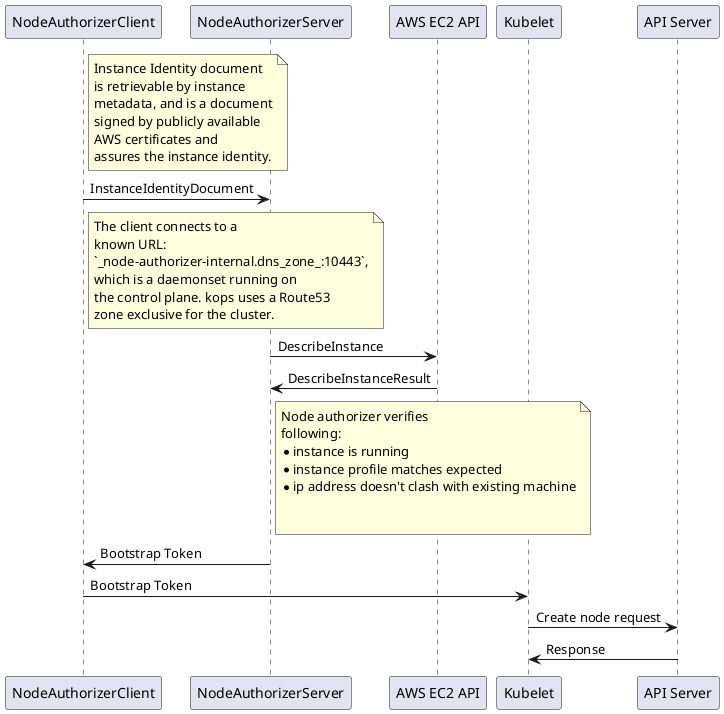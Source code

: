 @startuml kops-bootstrap
note right of "NodeAuthorizerClient"
Instance Identity document
is retrievable by instance
metadata, and is a document
signed by publicly available
AWS certificates and
assures the instance identity.
endnote
NodeAuthorizerClient -> "NodeAuthorizerServer": InstanceIdentityDocument
note right of NodeAuthorizerClient
The client connects to a
known URL:
`_node-authorizer-internal.dns_zone_:10443`,
which is a daemonset running on
the control plane. kops uses a Route53
zone exclusive for the cluster.
end note
"NodeAuthorizerServer" -> "AWS EC2 API": DescribeInstance
"AWS EC2 API" -> "NodeAuthorizerServer": DescribeInstanceResult
note right of "NodeAuthorizerServer"
Node authorizer verifies
following:
* instance is running
* instance profile matches expected
* ip address doesn't clash with existing machine


endnote
"NodeAuthorizerServer" -> "NodeAuthorizerClient": Bootstrap Token
"NodeAuthorizerClient" -> "Kubelet": Bootstrap Token
"Kubelet" -> "API Server": Create node request
"API Server" -> Kubelet: Response
@enduml
